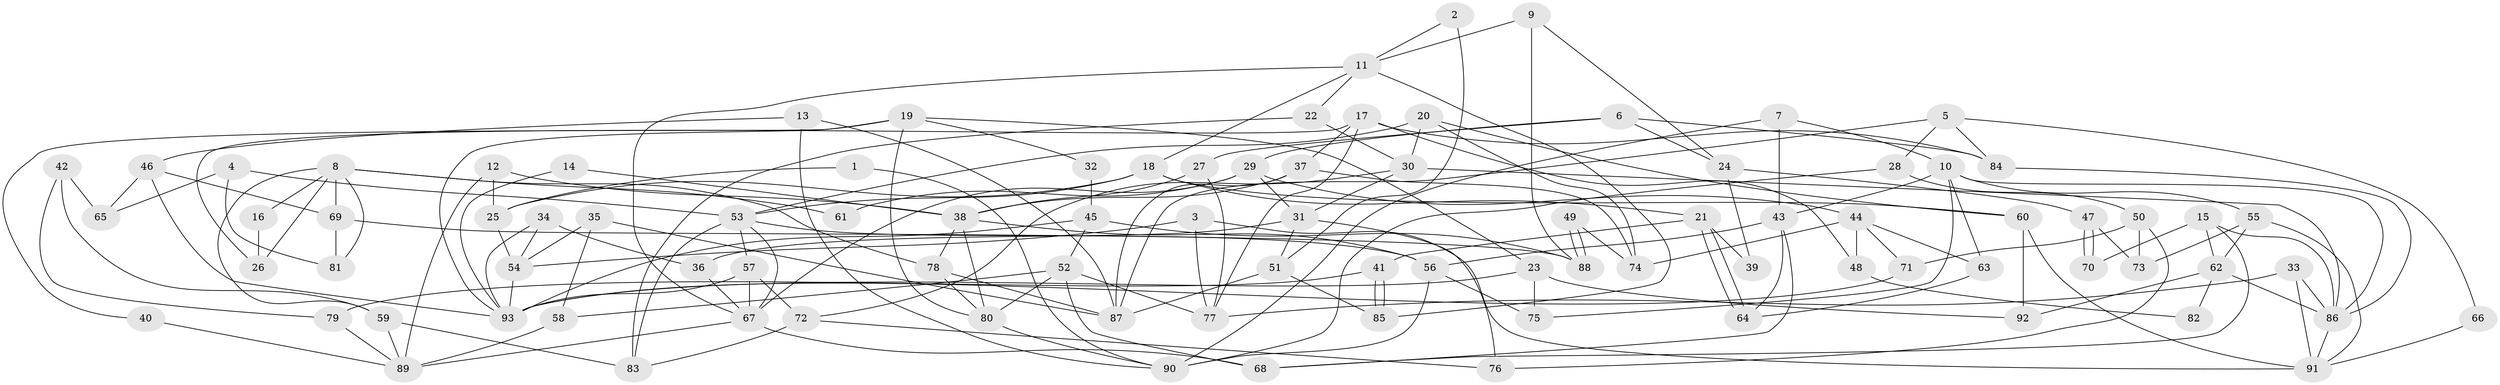 // coarse degree distribution, {4: 0.17857142857142858, 6: 0.19642857142857142, 7: 0.07142857142857142, 8: 0.017857142857142856, 3: 0.16071428571428573, 11: 0.017857142857142856, 9: 0.05357142857142857, 2: 0.08928571428571429, 5: 0.19642857142857142, 10: 0.017857142857142856}
// Generated by graph-tools (version 1.1) at 2025/52/02/27/25 19:52:04]
// undirected, 93 vertices, 186 edges
graph export_dot {
graph [start="1"]
  node [color=gray90,style=filled];
  1;
  2;
  3;
  4;
  5;
  6;
  7;
  8;
  9;
  10;
  11;
  12;
  13;
  14;
  15;
  16;
  17;
  18;
  19;
  20;
  21;
  22;
  23;
  24;
  25;
  26;
  27;
  28;
  29;
  30;
  31;
  32;
  33;
  34;
  35;
  36;
  37;
  38;
  39;
  40;
  41;
  42;
  43;
  44;
  45;
  46;
  47;
  48;
  49;
  50;
  51;
  52;
  53;
  54;
  55;
  56;
  57;
  58;
  59;
  60;
  61;
  62;
  63;
  64;
  65;
  66;
  67;
  68;
  69;
  70;
  71;
  72;
  73;
  74;
  75;
  76;
  77;
  78;
  79;
  80;
  81;
  82;
  83;
  84;
  85;
  86;
  87;
  88;
  89;
  90;
  91;
  92;
  93;
  1 -- 90;
  1 -- 25;
  2 -- 51;
  2 -- 11;
  3 -- 54;
  3 -- 91;
  3 -- 77;
  4 -- 81;
  4 -- 53;
  4 -- 65;
  5 -- 84;
  5 -- 87;
  5 -- 28;
  5 -- 66;
  6 -- 29;
  6 -- 84;
  6 -- 24;
  6 -- 27;
  7 -- 10;
  7 -- 43;
  7 -- 90;
  8 -- 78;
  8 -- 59;
  8 -- 16;
  8 -- 26;
  8 -- 61;
  8 -- 69;
  8 -- 81;
  9 -- 11;
  9 -- 88;
  9 -- 24;
  10 -- 55;
  10 -- 75;
  10 -- 43;
  10 -- 63;
  10 -- 86;
  11 -- 67;
  11 -- 22;
  11 -- 18;
  11 -- 85;
  12 -- 89;
  12 -- 38;
  12 -- 25;
  13 -- 90;
  13 -- 87;
  13 -- 46;
  14 -- 38;
  14 -- 93;
  15 -- 62;
  15 -- 68;
  15 -- 70;
  15 -- 86;
  16 -- 26;
  17 -- 77;
  17 -- 37;
  17 -- 26;
  17 -- 48;
  17 -- 84;
  18 -- 25;
  18 -- 21;
  18 -- 53;
  18 -- 60;
  19 -- 93;
  19 -- 80;
  19 -- 23;
  19 -- 32;
  19 -- 40;
  20 -- 60;
  20 -- 53;
  20 -- 30;
  20 -- 74;
  21 -- 64;
  21 -- 64;
  21 -- 39;
  21 -- 41;
  22 -- 83;
  22 -- 30;
  23 -- 93;
  23 -- 75;
  23 -- 92;
  24 -- 39;
  24 -- 47;
  25 -- 54;
  27 -- 77;
  27 -- 38;
  28 -- 90;
  28 -- 50;
  29 -- 67;
  29 -- 31;
  29 -- 44;
  29 -- 61;
  30 -- 86;
  30 -- 31;
  30 -- 72;
  31 -- 36;
  31 -- 51;
  31 -- 76;
  32 -- 45;
  33 -- 86;
  33 -- 91;
  33 -- 77;
  34 -- 93;
  34 -- 54;
  34 -- 36;
  35 -- 58;
  35 -- 87;
  35 -- 54;
  36 -- 67;
  37 -- 38;
  37 -- 87;
  37 -- 74;
  38 -- 56;
  38 -- 78;
  38 -- 80;
  40 -- 89;
  41 -- 85;
  41 -- 85;
  41 -- 79;
  42 -- 65;
  42 -- 79;
  42 -- 59;
  43 -- 64;
  43 -- 56;
  43 -- 68;
  44 -- 74;
  44 -- 48;
  44 -- 63;
  44 -- 71;
  45 -- 88;
  45 -- 52;
  45 -- 93;
  46 -- 93;
  46 -- 65;
  46 -- 69;
  47 -- 70;
  47 -- 70;
  47 -- 73;
  48 -- 82;
  49 -- 74;
  49 -- 88;
  49 -- 88;
  50 -- 71;
  50 -- 73;
  50 -- 76;
  51 -- 85;
  51 -- 87;
  52 -- 77;
  52 -- 80;
  52 -- 58;
  52 -- 68;
  53 -- 67;
  53 -- 56;
  53 -- 57;
  53 -- 83;
  54 -- 93;
  55 -- 73;
  55 -- 62;
  55 -- 91;
  56 -- 75;
  56 -- 90;
  57 -- 72;
  57 -- 67;
  57 -- 93;
  58 -- 89;
  59 -- 83;
  59 -- 89;
  60 -- 91;
  60 -- 92;
  62 -- 92;
  62 -- 86;
  62 -- 82;
  63 -- 64;
  66 -- 91;
  67 -- 68;
  67 -- 89;
  69 -- 81;
  69 -- 88;
  71 -- 93;
  72 -- 76;
  72 -- 83;
  78 -- 80;
  78 -- 87;
  79 -- 89;
  80 -- 90;
  84 -- 86;
  86 -- 91;
}
